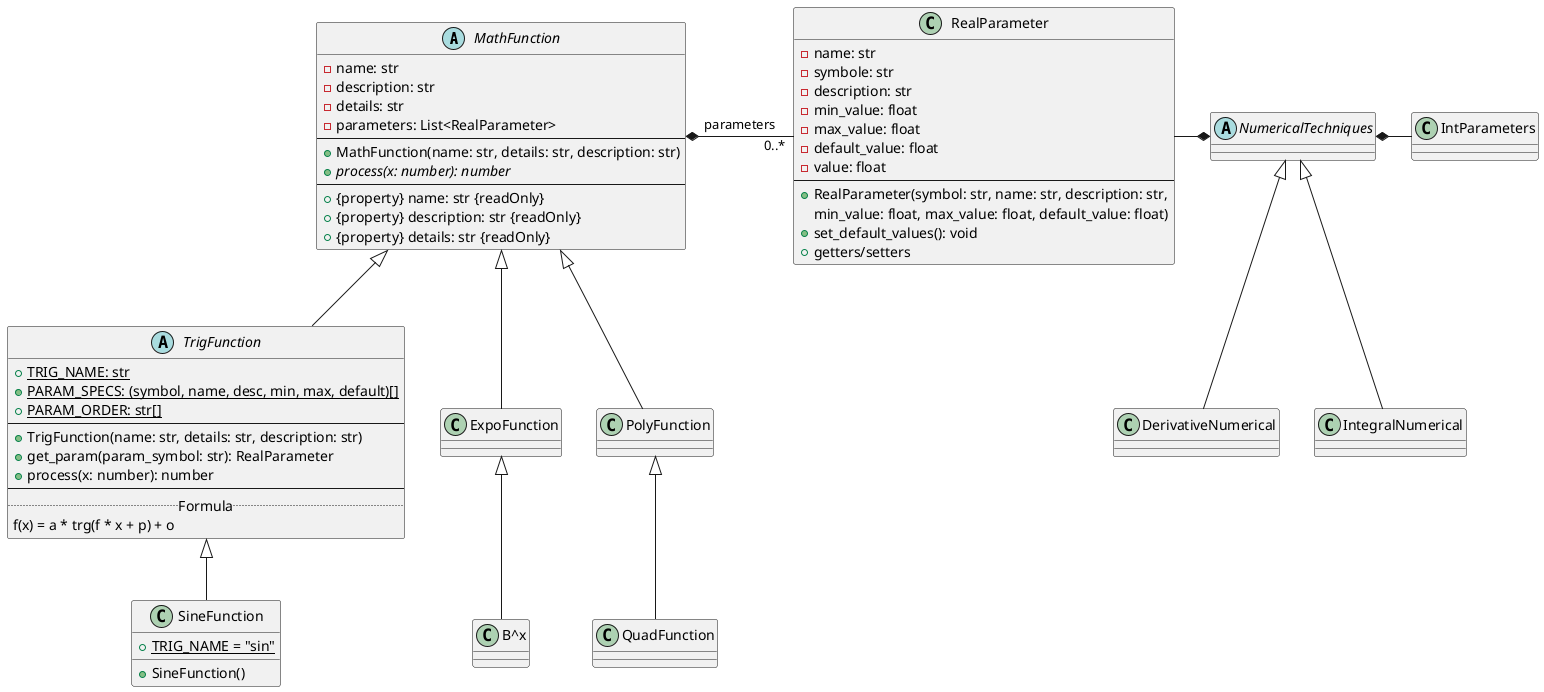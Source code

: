 @startuml Projet 1 - UML (Updated)

skinparam class AttributeIconSize 0

' ========= CORE =========
abstract class MathFunction {
  - name: str
  - description: str
  - details: str
  - parameters: List<RealParameter>
  --
  + MathFunction(name: str, details: str, description: str)
  {abstract} + process(x: number): number
  --
  + {property} name: str {readOnly}
  + {property} description: str {readOnly}
  + {property} details: str {readOnly}
}

' ========= TRIG FAMILY =========
abstract class TrigFunction {
  {static} + TRIG_NAME: str
  {static} + PARAM_SPECS: (symbol, name, desc, min, max, default)[]
  {static} + PARAM_ORDER: str[]
  --
  + TrigFunction(name: str, details: str, description: str)
  + get_param(param_symbol: str): RealParameter
  + process(x: number): number
  --
  .. Formula ..
  f(x) = a * trg(f * x + p) + o
}

MathFunction <|-- TrigFunction

class SineFunction {
  {static} + TRIG_NAME = "sin"
  + SineFunction()
}
TrigFunction <|-- SineFunction

' ========= PARAMETERS =========
class RealParameter {
  - name: str
  - symbole: str
  - description: str
  - min_value: float
  - max_value: float
  - default_value: float
  - value: float
  --
  + RealParameter(symbol: str, name: str, description: str,
                  min_value: float, max_value: float, default_value: float)
  + set_default_values(): void
  + getters/setters
}

MathFunction *-right- "0..*" RealParameter : parameters

' ========= NUMERICAL =========
abstract class NumericalTechniques {
}

class IntegralNumerical {
}
NumericalTechniques <|-- IntegralNumerical

class DerivativeNumerical {
}
NumericalTechniques <|-- DerivativeNumerical

NumericalTechniques *-left- RealParameter
NumericalTechniques *-right- IntParameters

class IntParameters {
}

' ========= OTHER FAMILIES =========
class ExpoFunction {
}
MathFunction <|-- ExpoFunction

class "B^x" {
}
ExpoFunction <|-- "B^x"

class PolyFunction {
}
MathFunction <|-- PolyFunction

class "QuadFunction" {
}
PolyFunction <|-- "QuadFunction"

@enduml
